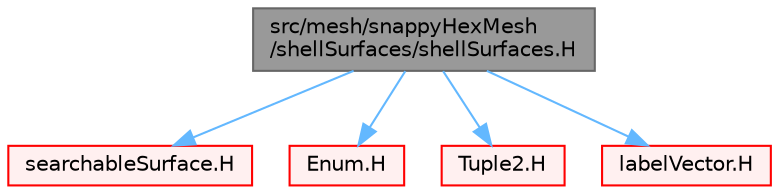 digraph "src/mesh/snappyHexMesh/shellSurfaces/shellSurfaces.H"
{
 // LATEX_PDF_SIZE
  bgcolor="transparent";
  edge [fontname=Helvetica,fontsize=10,labelfontname=Helvetica,labelfontsize=10];
  node [fontname=Helvetica,fontsize=10,shape=box,height=0.2,width=0.4];
  Node1 [id="Node000001",label="src/mesh/snappyHexMesh\l/shellSurfaces/shellSurfaces.H",height=0.2,width=0.4,color="gray40", fillcolor="grey60", style="filled", fontcolor="black",tooltip=" "];
  Node1 -> Node2 [id="edge1_Node000001_Node000002",color="steelblue1",style="solid",tooltip=" "];
  Node2 [id="Node000002",label="searchableSurface.H",height=0.2,width=0.4,color="red", fillcolor="#FFF0F0", style="filled",URL="$searchableSurface_8H.html",tooltip=" "];
  Node1 -> Node136 [id="edge2_Node000001_Node000136",color="steelblue1",style="solid",tooltip=" "];
  Node136 [id="Node000136",label="Enum.H",height=0.2,width=0.4,color="red", fillcolor="#FFF0F0", style="filled",URL="$Enum_8H.html",tooltip=" "];
  Node1 -> Node163 [id="edge3_Node000001_Node000163",color="steelblue1",style="solid",tooltip=" "];
  Node163 [id="Node000163",label="Tuple2.H",height=0.2,width=0.4,color="red", fillcolor="#FFF0F0", style="filled",URL="$Tuple2_8H.html",tooltip=" "];
  Node1 -> Node237 [id="edge4_Node000001_Node000237",color="steelblue1",style="solid",tooltip=" "];
  Node237 [id="Node000237",label="labelVector.H",height=0.2,width=0.4,color="red", fillcolor="#FFF0F0", style="filled",URL="$labelVector_8H.html",tooltip=" "];
}
